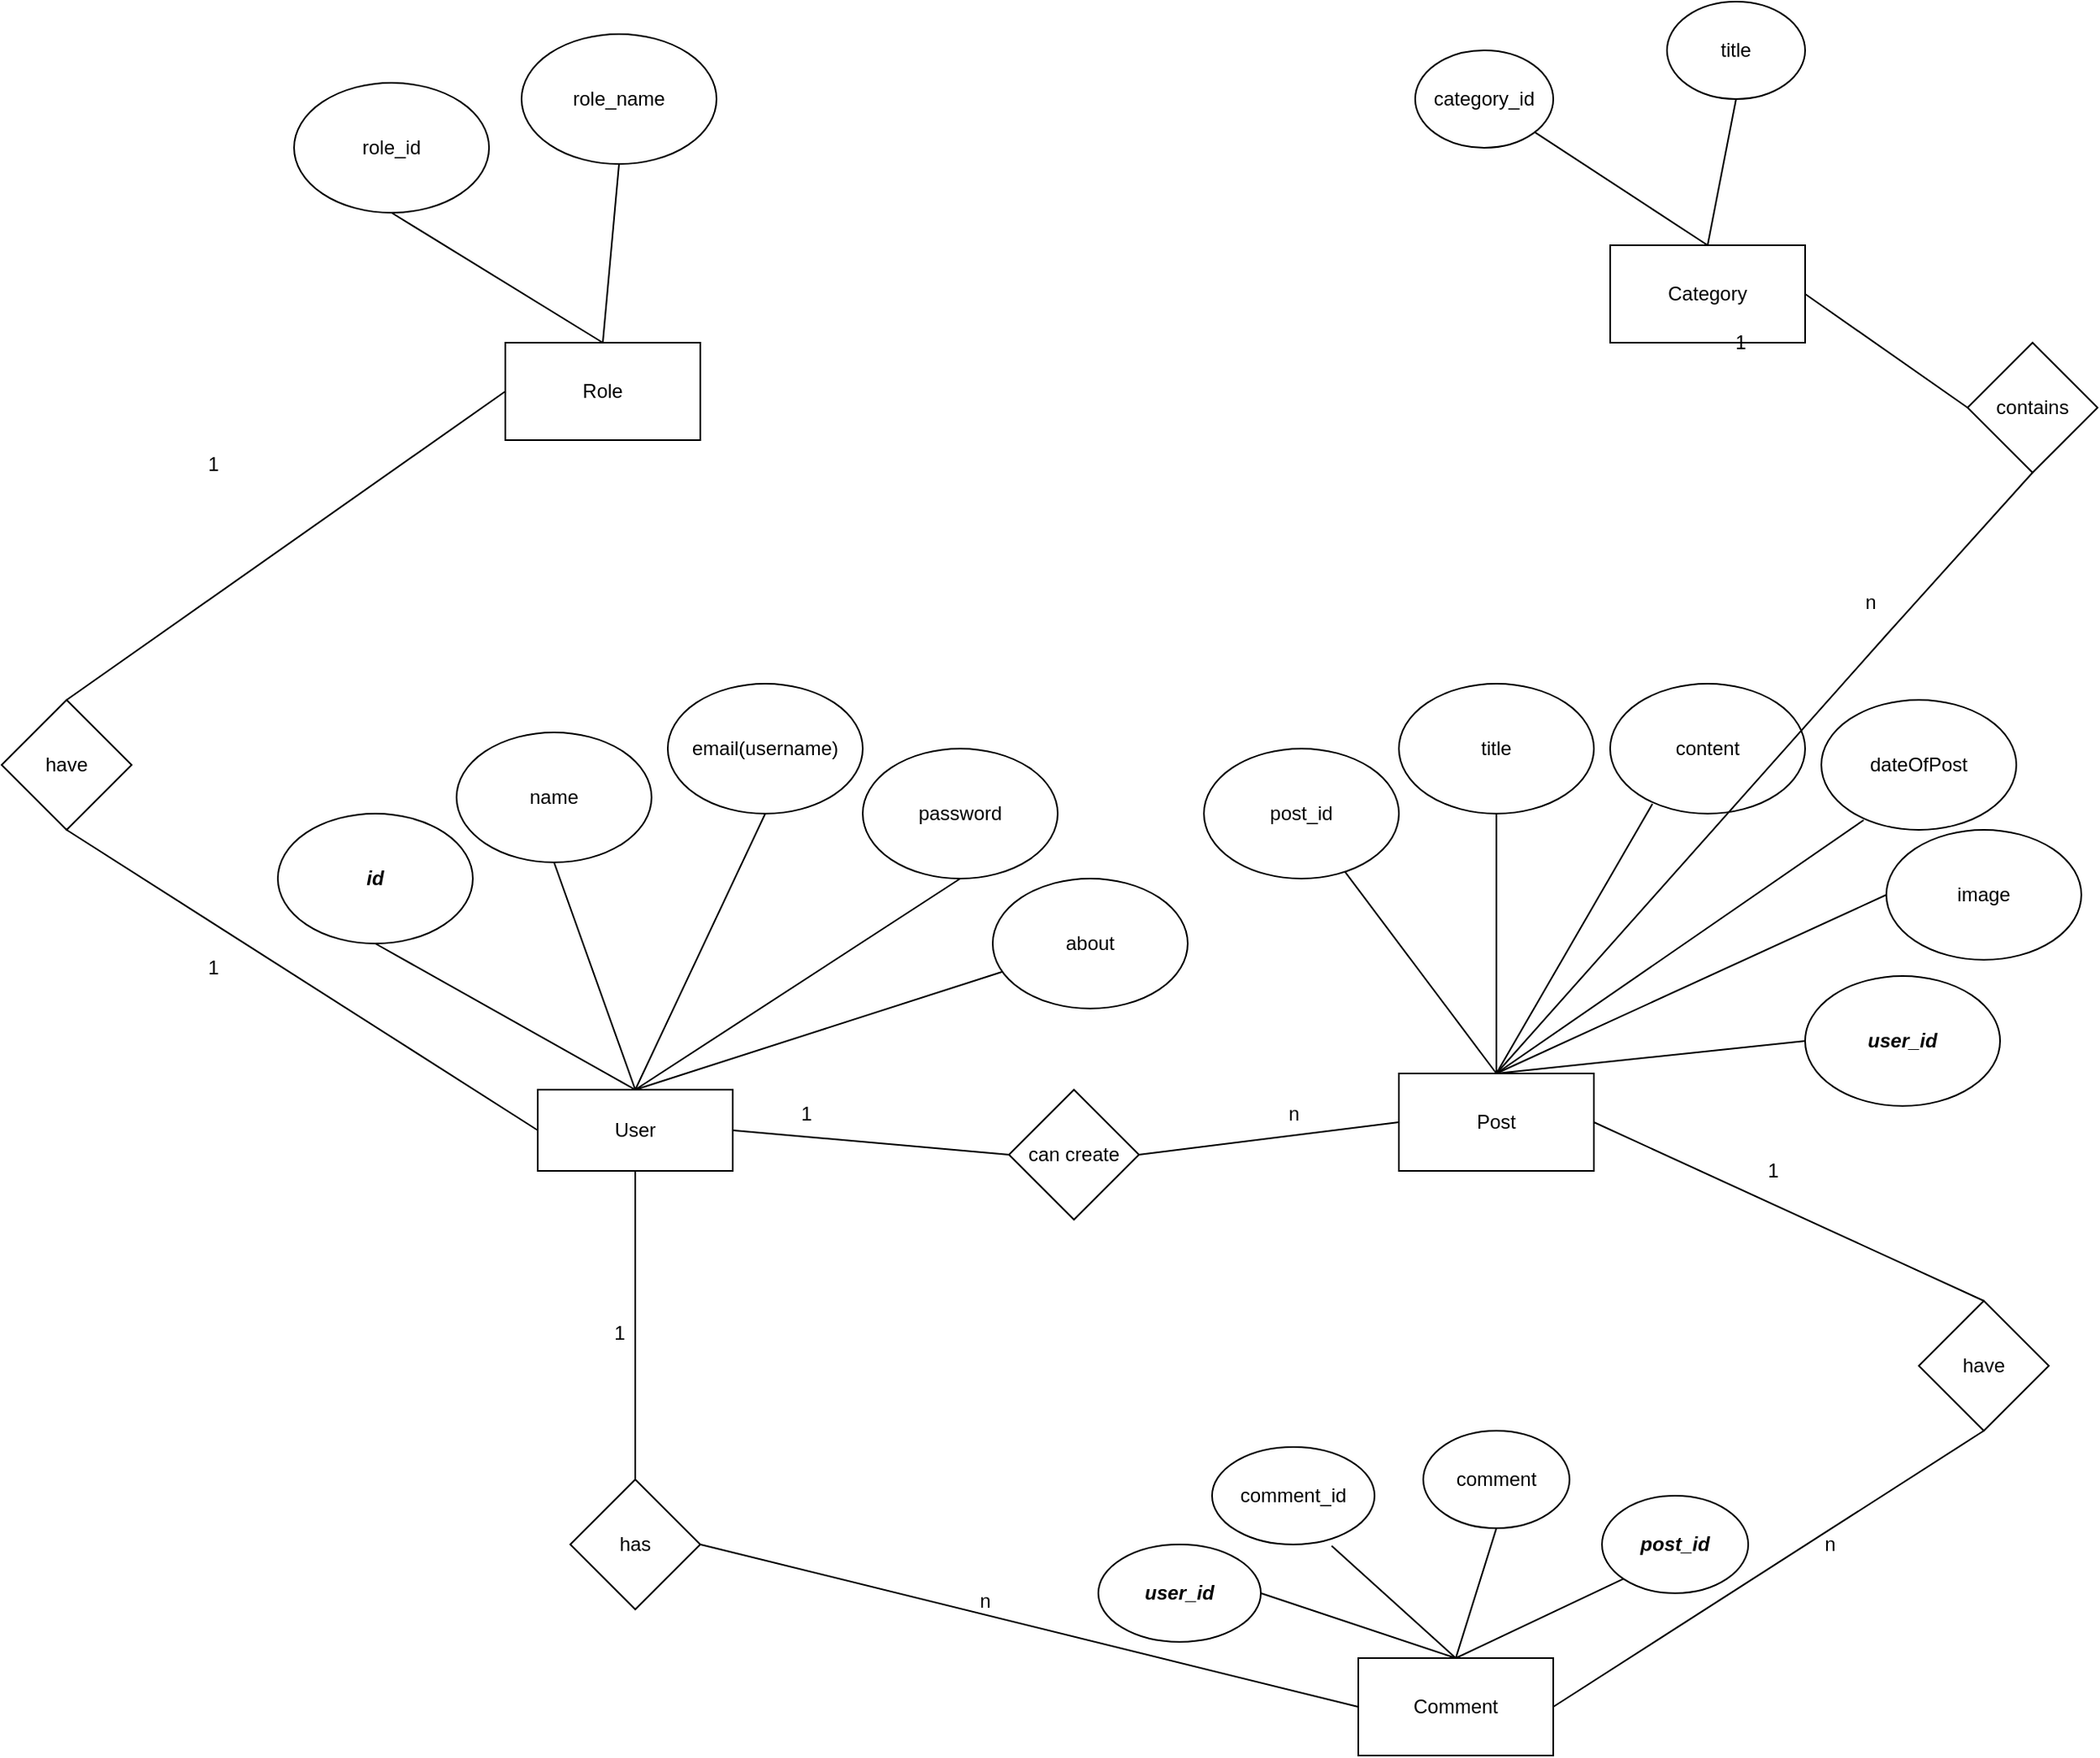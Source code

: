 <mxfile version="20.5.1" type="device"><diagram id="zalR4y3oQs0QY3Ed7nhm" name="Page-1"><mxGraphModel dx="2610" dy="2018" grid="1" gridSize="10" guides="1" tooltips="1" connect="1" arrows="1" fold="1" page="1" pageScale="1" pageWidth="850" pageHeight="1100" math="0" shadow="0"><root><mxCell id="0"/><mxCell id="1" parent="0"/><mxCell id="4w2d4QEVB49AnYQvJTgY-1" value="User" style="rounded=0;whiteSpace=wrap;html=1;" vertex="1" parent="1"><mxGeometry x="70" y="250" width="120" height="50" as="geometry"/></mxCell><mxCell id="4w2d4QEVB49AnYQvJTgY-29" value="&lt;b&gt;&lt;i&gt;id&lt;/i&gt;&lt;/b&gt;" style="ellipse;whiteSpace=wrap;html=1;" vertex="1" parent="1"><mxGeometry x="-90" y="80" width="120" height="80" as="geometry"/></mxCell><mxCell id="4w2d4QEVB49AnYQvJTgY-30" value="" style="endArrow=none;html=1;rounded=0;entryX=0.5;entryY=1;entryDx=0;entryDy=0;exitX=0.5;exitY=0;exitDx=0;exitDy=0;" edge="1" parent="1" source="4w2d4QEVB49AnYQvJTgY-1" target="4w2d4QEVB49AnYQvJTgY-29"><mxGeometry width="50" height="50" relative="1" as="geometry"><mxPoint x="400" y="310" as="sourcePoint"/><mxPoint x="450" y="260" as="targetPoint"/></mxGeometry></mxCell><mxCell id="4w2d4QEVB49AnYQvJTgY-31" value="" style="endArrow=none;html=1;rounded=0;entryX=0.5;entryY=1;entryDx=0;entryDy=0;" edge="1" target="4w2d4QEVB49AnYQvJTgY-32" parent="1"><mxGeometry width="50" height="50" relative="1" as="geometry"><mxPoint x="130" y="250" as="sourcePoint"/><mxPoint x="610" y="230" as="targetPoint"/></mxGeometry></mxCell><mxCell id="4w2d4QEVB49AnYQvJTgY-32" value="name" style="ellipse;whiteSpace=wrap;html=1;" vertex="1" parent="1"><mxGeometry x="20" y="30" width="120" height="80" as="geometry"/></mxCell><mxCell id="4w2d4QEVB49AnYQvJTgY-33" value="email(username)" style="ellipse;whiteSpace=wrap;html=1;" vertex="1" parent="1"><mxGeometry x="150" width="120" height="80" as="geometry"/></mxCell><mxCell id="4w2d4QEVB49AnYQvJTgY-34" value="" style="endArrow=none;html=1;rounded=0;entryX=0.5;entryY=1;entryDx=0;entryDy=0;" edge="1" target="4w2d4QEVB49AnYQvJTgY-33" parent="1"><mxGeometry width="50" height="50" relative="1" as="geometry"><mxPoint x="130" y="250" as="sourcePoint"/><mxPoint x="620" y="240" as="targetPoint"/></mxGeometry></mxCell><mxCell id="4w2d4QEVB49AnYQvJTgY-35" value="password" style="ellipse;whiteSpace=wrap;html=1;" vertex="1" parent="1"><mxGeometry x="270" y="40" width="120" height="80" as="geometry"/></mxCell><mxCell id="4w2d4QEVB49AnYQvJTgY-36" value="" style="endArrow=none;html=1;rounded=0;entryX=0.5;entryY=1;entryDx=0;entryDy=0;exitX=0.5;exitY=0;exitDx=0;exitDy=0;" edge="1" target="4w2d4QEVB49AnYQvJTgY-35" parent="1" source="4w2d4QEVB49AnYQvJTgY-1"><mxGeometry width="50" height="50" relative="1" as="geometry"><mxPoint x="150" y="270" as="sourcePoint"/><mxPoint x="630" y="250" as="targetPoint"/></mxGeometry></mxCell><mxCell id="4w2d4QEVB49AnYQvJTgY-37" value="about" style="ellipse;whiteSpace=wrap;html=1;" vertex="1" parent="1"><mxGeometry x="350" y="120" width="120" height="80" as="geometry"/></mxCell><mxCell id="4w2d4QEVB49AnYQvJTgY-38" value="" style="endArrow=none;html=1;rounded=0;" edge="1" target="4w2d4QEVB49AnYQvJTgY-37" parent="1"><mxGeometry width="50" height="50" relative="1" as="geometry"><mxPoint x="130" y="250" as="sourcePoint"/><mxPoint x="850" y="280" as="targetPoint"/></mxGeometry></mxCell><mxCell id="4w2d4QEVB49AnYQvJTgY-39" value="Post" style="rounded=0;whiteSpace=wrap;html=1;" vertex="1" parent="1"><mxGeometry x="600" y="240" width="120" height="60" as="geometry"/></mxCell><mxCell id="4w2d4QEVB49AnYQvJTgY-40" value="" style="endArrow=none;html=1;rounded=0;" edge="1" target="4w2d4QEVB49AnYQvJTgY-41" parent="1"><mxGeometry width="50" height="50" relative="1" as="geometry"><mxPoint x="660" y="240" as="sourcePoint"/><mxPoint x="1145" y="255" as="targetPoint"/></mxGeometry></mxCell><mxCell id="4w2d4QEVB49AnYQvJTgY-41" value="post_id" style="ellipse;whiteSpace=wrap;html=1;" vertex="1" parent="1"><mxGeometry x="480" y="40" width="120" height="80" as="geometry"/></mxCell><mxCell id="4w2d4QEVB49AnYQvJTgY-42" value="" style="endArrow=none;html=1;rounded=0;" edge="1" target="4w2d4QEVB49AnYQvJTgY-43" parent="1"><mxGeometry width="50" height="50" relative="1" as="geometry"><mxPoint x="660" y="240" as="sourcePoint"/><mxPoint x="1155" y="265" as="targetPoint"/></mxGeometry></mxCell><mxCell id="4w2d4QEVB49AnYQvJTgY-43" value="title" style="ellipse;whiteSpace=wrap;html=1;" vertex="1" parent="1"><mxGeometry x="600" width="120" height="80" as="geometry"/></mxCell><mxCell id="4w2d4QEVB49AnYQvJTgY-44" value="content" style="ellipse;whiteSpace=wrap;html=1;" vertex="1" parent="1"><mxGeometry x="730" width="120" height="80" as="geometry"/></mxCell><mxCell id="4w2d4QEVB49AnYQvJTgY-45" value="&lt;i&gt;&lt;b&gt;user_id&lt;/b&gt;&lt;/i&gt;" style="ellipse;whiteSpace=wrap;html=1;" vertex="1" parent="1"><mxGeometry x="850" y="180" width="120" height="80" as="geometry"/></mxCell><mxCell id="4w2d4QEVB49AnYQvJTgY-46" value="" style="endArrow=none;html=1;rounded=0;entryX=0.217;entryY=0.925;entryDx=0;entryDy=0;entryPerimeter=0;" edge="1" parent="1" target="4w2d4QEVB49AnYQvJTgY-44"><mxGeometry width="50" height="50" relative="1" as="geometry"><mxPoint x="660" y="240" as="sourcePoint"/><mxPoint x="770" y="200" as="targetPoint"/></mxGeometry></mxCell><mxCell id="4w2d4QEVB49AnYQvJTgY-47" value="" style="endArrow=none;html=1;rounded=0;entryX=0;entryY=0.5;entryDx=0;entryDy=0;" edge="1" parent="1" target="4w2d4QEVB49AnYQvJTgY-45"><mxGeometry width="50" height="50" relative="1" as="geometry"><mxPoint x="660" y="240" as="sourcePoint"/><mxPoint x="806.04" y="134" as="targetPoint"/></mxGeometry></mxCell><mxCell id="4w2d4QEVB49AnYQvJTgY-48" value="can create" style="rhombus;whiteSpace=wrap;html=1;" vertex="1" parent="1"><mxGeometry x="360" y="250" width="80" height="80" as="geometry"/></mxCell><mxCell id="4w2d4QEVB49AnYQvJTgY-52" value="1" style="text;html=1;align=center;verticalAlign=middle;resizable=0;points=[];autosize=1;strokeColor=none;fillColor=none;" vertex="1" parent="1"><mxGeometry x="220" y="250" width="30" height="30" as="geometry"/></mxCell><mxCell id="4w2d4QEVB49AnYQvJTgY-53" value="n&lt;br&gt;" style="text;html=1;align=center;verticalAlign=middle;resizable=0;points=[];autosize=1;strokeColor=none;fillColor=none;" vertex="1" parent="1"><mxGeometry x="520" y="250" width="30" height="30" as="geometry"/></mxCell><mxCell id="4w2d4QEVB49AnYQvJTgY-54" value="Comment" style="rounded=0;whiteSpace=wrap;html=1;" vertex="1" parent="1"><mxGeometry x="575" y="600" width="120" height="60" as="geometry"/></mxCell><mxCell id="4w2d4QEVB49AnYQvJTgY-55" value="comment_id" style="ellipse;whiteSpace=wrap;html=1;" vertex="1" parent="1"><mxGeometry x="485" y="470" width="100" height="60" as="geometry"/></mxCell><mxCell id="4w2d4QEVB49AnYQvJTgY-56" value="comment" style="ellipse;whiteSpace=wrap;html=1;" vertex="1" parent="1"><mxGeometry x="615" y="460" width="90" height="60" as="geometry"/></mxCell><mxCell id="4w2d4QEVB49AnYQvJTgY-58" value="&lt;b&gt;&lt;i&gt;post_id&lt;/i&gt;&lt;/b&gt;" style="ellipse;whiteSpace=wrap;html=1;" vertex="1" parent="1"><mxGeometry x="725" y="500" width="90" height="60" as="geometry"/></mxCell><mxCell id="4w2d4QEVB49AnYQvJTgY-60" value="&lt;i&gt;&lt;b&gt;user_id&lt;/b&gt;&lt;/i&gt;" style="ellipse;whiteSpace=wrap;html=1;" vertex="1" parent="1"><mxGeometry x="415" y="530" width="100" height="60" as="geometry"/></mxCell><mxCell id="4w2d4QEVB49AnYQvJTgY-61" value="" style="endArrow=none;html=1;rounded=0;entryX=0.5;entryY=1;entryDx=0;entryDy=0;exitX=0.5;exitY=0;exitDx=0;exitDy=0;" edge="1" parent="1" source="4w2d4QEVB49AnYQvJTgY-54" target="4w2d4QEVB49AnYQvJTgY-56"><mxGeometry width="50" height="50" relative="1" as="geometry"><mxPoint x="610" y="600" as="sourcePoint"/><mxPoint x="660" y="530" as="targetPoint"/></mxGeometry></mxCell><mxCell id="4w2d4QEVB49AnYQvJTgY-63" value="" style="endArrow=none;html=1;rounded=0;entryX=0.736;entryY=1.014;entryDx=0;entryDy=0;entryPerimeter=0;" edge="1" parent="1" target="4w2d4QEVB49AnYQvJTgY-55"><mxGeometry width="50" height="50" relative="1" as="geometry"><mxPoint x="635" y="600" as="sourcePoint"/><mxPoint x="695" y="500" as="targetPoint"/></mxGeometry></mxCell><mxCell id="4w2d4QEVB49AnYQvJTgY-64" value="" style="endArrow=none;html=1;rounded=0;entryX=0;entryY=1;entryDx=0;entryDy=0;exitX=0.5;exitY=0;exitDx=0;exitDy=0;" edge="1" parent="1" source="4w2d4QEVB49AnYQvJTgY-54" target="4w2d4QEVB49AnYQvJTgY-58"><mxGeometry width="50" height="50" relative="1" as="geometry"><mxPoint x="645" y="550" as="sourcePoint"/><mxPoint x="695" y="500" as="targetPoint"/></mxGeometry></mxCell><mxCell id="4w2d4QEVB49AnYQvJTgY-65" value="" style="endArrow=none;html=1;rounded=0;entryX=1;entryY=0.5;entryDx=0;entryDy=0;" edge="1" parent="1" target="4w2d4QEVB49AnYQvJTgY-60"><mxGeometry width="50" height="50" relative="1" as="geometry"><mxPoint x="635" y="600" as="sourcePoint"/><mxPoint x="695" y="500" as="targetPoint"/></mxGeometry></mxCell><mxCell id="4w2d4QEVB49AnYQvJTgY-66" value="has" style="rhombus;whiteSpace=wrap;html=1;" vertex="1" parent="1"><mxGeometry x="90" y="490" width="80" height="80" as="geometry"/></mxCell><mxCell id="4w2d4QEVB49AnYQvJTgY-71" value="1" style="text;html=1;align=center;verticalAlign=middle;resizable=0;points=[];autosize=1;strokeColor=none;fillColor=none;" vertex="1" parent="1"><mxGeometry x="105" y="385" width="30" height="30" as="geometry"/></mxCell><mxCell id="4w2d4QEVB49AnYQvJTgY-72" value="n" style="text;html=1;align=center;verticalAlign=middle;resizable=0;points=[];autosize=1;strokeColor=none;fillColor=none;" vertex="1" parent="1"><mxGeometry x="330" y="550" width="30" height="30" as="geometry"/></mxCell><mxCell id="4w2d4QEVB49AnYQvJTgY-73" value="have" style="rhombus;whiteSpace=wrap;html=1;" vertex="1" parent="1"><mxGeometry x="920" y="380" width="80" height="80" as="geometry"/></mxCell><mxCell id="4w2d4QEVB49AnYQvJTgY-74" value="" style="endArrow=none;html=1;rounded=0;entryX=1;entryY=0.5;entryDx=0;entryDy=0;exitX=0.5;exitY=0;exitDx=0;exitDy=0;" edge="1" parent="1" source="4w2d4QEVB49AnYQvJTgY-73" target="4w2d4QEVB49AnYQvJTgY-39"><mxGeometry width="50" height="50" relative="1" as="geometry"><mxPoint x="720" y="430" as="sourcePoint"/><mxPoint x="770" y="380" as="targetPoint"/></mxGeometry></mxCell><mxCell id="4w2d4QEVB49AnYQvJTgY-75" value="" style="endArrow=none;html=1;rounded=0;entryX=0.5;entryY=1;entryDx=0;entryDy=0;exitX=1;exitY=0.5;exitDx=0;exitDy=0;" edge="1" parent="1" source="4w2d4QEVB49AnYQvJTgY-54" target="4w2d4QEVB49AnYQvJTgY-73"><mxGeometry width="50" height="50" relative="1" as="geometry"><mxPoint x="730" y="430" as="sourcePoint"/><mxPoint x="770" y="380" as="targetPoint"/></mxGeometry></mxCell><mxCell id="4w2d4QEVB49AnYQvJTgY-76" value="1" style="text;html=1;align=center;verticalAlign=middle;resizable=0;points=[];autosize=1;strokeColor=none;fillColor=none;" vertex="1" parent="1"><mxGeometry x="815" y="285" width="30" height="30" as="geometry"/></mxCell><mxCell id="4w2d4QEVB49AnYQvJTgY-77" value="n" style="text;html=1;align=center;verticalAlign=middle;resizable=0;points=[];autosize=1;strokeColor=none;fillColor=none;" vertex="1" parent="1"><mxGeometry x="850" y="515" width="30" height="30" as="geometry"/></mxCell><mxCell id="4w2d4QEVB49AnYQvJTgY-78" value="" style="endArrow=none;html=1;rounded=0;entryX=0.5;entryY=1;entryDx=0;entryDy=0;" edge="1" parent="1" source="4w2d4QEVB49AnYQvJTgY-66" target="4w2d4QEVB49AnYQvJTgY-1"><mxGeometry width="50" height="50" relative="1" as="geometry"><mxPoint x="400" y="460" as="sourcePoint"/><mxPoint x="450" y="410" as="targetPoint"/></mxGeometry></mxCell><mxCell id="4w2d4QEVB49AnYQvJTgY-79" value="" style="endArrow=none;html=1;rounded=0;entryX=1;entryY=0.5;entryDx=0;entryDy=0;exitX=0;exitY=0.5;exitDx=0;exitDy=0;" edge="1" parent="1" source="4w2d4QEVB49AnYQvJTgY-54" target="4w2d4QEVB49AnYQvJTgY-66"><mxGeometry width="50" height="50" relative="1" as="geometry"><mxPoint x="400" y="460" as="sourcePoint"/><mxPoint x="450" y="410" as="targetPoint"/></mxGeometry></mxCell><mxCell id="4w2d4QEVB49AnYQvJTgY-80" value="" style="endArrow=none;html=1;rounded=0;entryX=1;entryY=0.5;entryDx=0;entryDy=0;exitX=0;exitY=0.5;exitDx=0;exitDy=0;" edge="1" parent="1" source="4w2d4QEVB49AnYQvJTgY-48" target="4w2d4QEVB49AnYQvJTgY-1"><mxGeometry width="50" height="50" relative="1" as="geometry"><mxPoint x="490" y="440" as="sourcePoint"/><mxPoint x="540" y="390" as="targetPoint"/></mxGeometry></mxCell><mxCell id="4w2d4QEVB49AnYQvJTgY-81" value="" style="endArrow=none;html=1;rounded=0;entryX=0;entryY=0.5;entryDx=0;entryDy=0;exitX=1;exitY=0.5;exitDx=0;exitDy=0;" edge="1" parent="1" source="4w2d4QEVB49AnYQvJTgY-48" target="4w2d4QEVB49AnYQvJTgY-39"><mxGeometry width="50" height="50" relative="1" as="geometry"><mxPoint x="490" y="440" as="sourcePoint"/><mxPoint x="540" y="390" as="targetPoint"/></mxGeometry></mxCell><mxCell id="4w2d4QEVB49AnYQvJTgY-82" value="image" style="ellipse;whiteSpace=wrap;html=1;" vertex="1" parent="1"><mxGeometry x="900" y="90" width="120" height="80" as="geometry"/></mxCell><mxCell id="4w2d4QEVB49AnYQvJTgY-83" value="" style="endArrow=none;html=1;rounded=0;entryX=0;entryY=0.5;entryDx=0;entryDy=0;" edge="1" target="4w2d4QEVB49AnYQvJTgY-82" parent="1"><mxGeometry width="50" height="50" relative="1" as="geometry"><mxPoint x="660" y="240" as="sourcePoint"/><mxPoint x="876.04" y="44" as="targetPoint"/></mxGeometry></mxCell><mxCell id="4w2d4QEVB49AnYQvJTgY-86" value="dateOfPost" style="ellipse;whiteSpace=wrap;html=1;" vertex="1" parent="1"><mxGeometry x="860" y="10" width="120" height="80" as="geometry"/></mxCell><mxCell id="4w2d4QEVB49AnYQvJTgY-87" value="" style="endArrow=none;html=1;rounded=0;entryX=0.217;entryY=0.925;entryDx=0;entryDy=0;entryPerimeter=0;" edge="1" target="4w2d4QEVB49AnYQvJTgY-86" parent="1"><mxGeometry width="50" height="50" relative="1" as="geometry"><mxPoint x="660" y="240" as="sourcePoint"/><mxPoint x="1050" y="250" as="targetPoint"/></mxGeometry></mxCell><mxCell id="4w2d4QEVB49AnYQvJTgY-88" value="Category" style="rounded=0;whiteSpace=wrap;html=1;" vertex="1" parent="1"><mxGeometry x="730" y="-270" width="120" height="60" as="geometry"/></mxCell><mxCell id="4w2d4QEVB49AnYQvJTgY-89" value="category_id" style="ellipse;whiteSpace=wrap;html=1;" vertex="1" parent="1"><mxGeometry x="610" y="-390" width="85" height="60" as="geometry"/></mxCell><mxCell id="4w2d4QEVB49AnYQvJTgY-90" value="" style="endArrow=none;html=1;rounded=0;exitX=0.5;exitY=0;exitDx=0;exitDy=0;" edge="1" parent="1" source="4w2d4QEVB49AnYQvJTgY-88" target="4w2d4QEVB49AnYQvJTgY-89"><mxGeometry width="50" height="50" relative="1" as="geometry"><mxPoint x="750" y="-140" as="sourcePoint"/><mxPoint x="800" y="-190" as="targetPoint"/></mxGeometry></mxCell><mxCell id="4w2d4QEVB49AnYQvJTgY-92" value="" style="endArrow=none;html=1;rounded=0;exitX=0.5;exitY=1;exitDx=0;exitDy=0;" edge="1" parent="1" source="4w2d4QEVB49AnYQvJTgY-93"><mxGeometry width="50" height="50" relative="1" as="geometry"><mxPoint x="800" y="-370" as="sourcePoint"/><mxPoint x="790" y="-270" as="targetPoint"/></mxGeometry></mxCell><mxCell id="4w2d4QEVB49AnYQvJTgY-93" value="title" style="ellipse;whiteSpace=wrap;html=1;" vertex="1" parent="1"><mxGeometry x="765" y="-420" width="85" height="60" as="geometry"/></mxCell><mxCell id="4w2d4QEVB49AnYQvJTgY-94" value="contains" style="rhombus;whiteSpace=wrap;html=1;" vertex="1" parent="1"><mxGeometry x="950" y="-210" width="80" height="80" as="geometry"/></mxCell><mxCell id="4w2d4QEVB49AnYQvJTgY-95" value="" style="endArrow=none;html=1;rounded=0;entryX=1;entryY=0.5;entryDx=0;entryDy=0;exitX=0;exitY=0.5;exitDx=0;exitDy=0;" edge="1" parent="1" source="4w2d4QEVB49AnYQvJTgY-94" target="4w2d4QEVB49AnYQvJTgY-88"><mxGeometry width="50" height="50" relative="1" as="geometry"><mxPoint x="650" y="80" as="sourcePoint"/><mxPoint x="700" y="30" as="targetPoint"/></mxGeometry></mxCell><mxCell id="4w2d4QEVB49AnYQvJTgY-96" value="" style="endArrow=none;html=1;rounded=0;entryX=0.5;entryY=1;entryDx=0;entryDy=0;exitX=0.5;exitY=0;exitDx=0;exitDy=0;" edge="1" parent="1" source="4w2d4QEVB49AnYQvJTgY-39" target="4w2d4QEVB49AnYQvJTgY-94"><mxGeometry width="50" height="50" relative="1" as="geometry"><mxPoint x="720" y="270" as="sourcePoint"/><mxPoint x="710" y="30" as="targetPoint"/><Array as="points"><mxPoint x="900" y="-30"/></Array></mxGeometry></mxCell><mxCell id="4w2d4QEVB49AnYQvJTgY-97" value="1" style="text;html=1;align=center;verticalAlign=middle;resizable=0;points=[];autosize=1;strokeColor=none;fillColor=none;" vertex="1" parent="1"><mxGeometry x="795" y="-225" width="30" height="30" as="geometry"/></mxCell><mxCell id="4w2d4QEVB49AnYQvJTgY-98" value="n" style="text;html=1;align=center;verticalAlign=middle;resizable=0;points=[];autosize=1;strokeColor=none;fillColor=none;" vertex="1" parent="1"><mxGeometry x="875" y="-65" width="30" height="30" as="geometry"/></mxCell><mxCell id="4w2d4QEVB49AnYQvJTgY-100" value="Role" style="rounded=0;whiteSpace=wrap;html=1;" vertex="1" parent="1"><mxGeometry x="50" y="-210" width="120" height="60" as="geometry"/></mxCell><mxCell id="4w2d4QEVB49AnYQvJTgY-101" value="" style="endArrow=none;html=1;rounded=0;entryX=0.5;entryY=0;entryDx=0;entryDy=0;" edge="1" parent="1" target="4w2d4QEVB49AnYQvJTgY-100"><mxGeometry width="50" height="50" relative="1" as="geometry"><mxPoint x="-20" y="-290" as="sourcePoint"/><mxPoint x="340" y="-80" as="targetPoint"/></mxGeometry></mxCell><mxCell id="4w2d4QEVB49AnYQvJTgY-102" value="role_id" style="ellipse;whiteSpace=wrap;html=1;" vertex="1" parent="1"><mxGeometry x="-80" y="-370" width="120" height="80" as="geometry"/></mxCell><mxCell id="4w2d4QEVB49AnYQvJTgY-103" value="role_name" style="ellipse;whiteSpace=wrap;html=1;" vertex="1" parent="1"><mxGeometry x="60" y="-400" width="120" height="80" as="geometry"/></mxCell><mxCell id="4w2d4QEVB49AnYQvJTgY-105" value="" style="endArrow=none;html=1;rounded=0;entryX=0.5;entryY=1;entryDx=0;entryDy=0;" edge="1" parent="1" target="4w2d4QEVB49AnYQvJTgY-103"><mxGeometry width="50" height="50" relative="1" as="geometry"><mxPoint x="110" y="-210" as="sourcePoint"/><mxPoint x="120" y="-200" as="targetPoint"/></mxGeometry></mxCell><mxCell id="4w2d4QEVB49AnYQvJTgY-106" value="have" style="rhombus;whiteSpace=wrap;html=1;" vertex="1" parent="1"><mxGeometry x="-260" y="10" width="80" height="80" as="geometry"/></mxCell><mxCell id="4w2d4QEVB49AnYQvJTgY-107" value="" style="endArrow=none;html=1;rounded=0;entryX=0;entryY=0.5;entryDx=0;entryDy=0;exitX=0.5;exitY=0;exitDx=0;exitDy=0;" edge="1" parent="1" source="4w2d4QEVB49AnYQvJTgY-106" target="4w2d4QEVB49AnYQvJTgY-100"><mxGeometry width="50" height="50" relative="1" as="geometry"><mxPoint x="260" y="20" as="sourcePoint"/><mxPoint x="310" y="-30" as="targetPoint"/></mxGeometry></mxCell><mxCell id="4w2d4QEVB49AnYQvJTgY-108" value="" style="endArrow=none;html=1;rounded=0;entryX=0.5;entryY=1;entryDx=0;entryDy=0;exitX=0;exitY=0.5;exitDx=0;exitDy=0;" edge="1" parent="1" source="4w2d4QEVB49AnYQvJTgY-1" target="4w2d4QEVB49AnYQvJTgY-106"><mxGeometry width="50" height="50" relative="1" as="geometry"><mxPoint x="180" y="170" as="sourcePoint"/><mxPoint x="230" y="120" as="targetPoint"/></mxGeometry></mxCell><mxCell id="4w2d4QEVB49AnYQvJTgY-110" value="1" style="text;html=1;align=center;verticalAlign=middle;resizable=0;points=[];autosize=1;strokeColor=none;fillColor=none;" vertex="1" parent="1"><mxGeometry x="-145" y="160" width="30" height="30" as="geometry"/></mxCell><mxCell id="4w2d4QEVB49AnYQvJTgY-111" value="1" style="text;html=1;align=center;verticalAlign=middle;resizable=0;points=[];autosize=1;strokeColor=none;fillColor=none;" vertex="1" parent="1"><mxGeometry x="-145" y="-150" width="30" height="30" as="geometry"/></mxCell></root></mxGraphModel></diagram></mxfile>